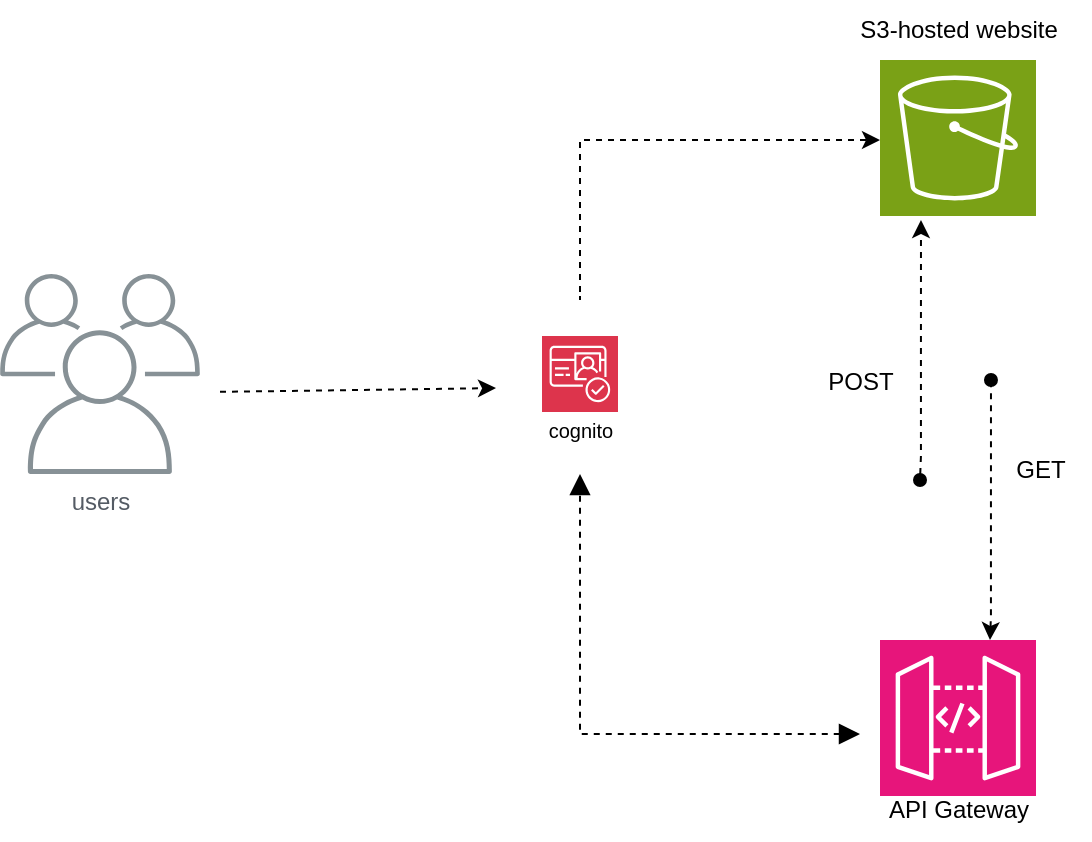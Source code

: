 <mxfile version="26.0.6">
  <diagram id="Ht1M8jgEwFfnCIfOTk4-" name="Page-1">
    <mxGraphModel dx="989" dy="1340" grid="1" gridSize="10" guides="1" tooltips="1" connect="1" arrows="1" fold="1" page="1" pageScale="1" pageWidth="1169" pageHeight="827" math="0" shadow="0">
      <root>
        <mxCell id="0" />
        <mxCell id="1" parent="0" />
        <mxCell id="FtYqA4JUKi0lPuKwGjm9-3" value="users" style="sketch=0;outlineConnect=0;gradientColor=none;fontColor=#545B64;strokeColor=none;fillColor=#879196;dashed=0;verticalLabelPosition=bottom;verticalAlign=top;align=center;html=1;fontSize=12;fontStyle=0;aspect=fixed;shape=mxgraph.aws4.illustration_users;pointerEvents=1" vertex="1" parent="1">
          <mxGeometry x="80" y="127" width="100" height="100" as="geometry" />
        </mxCell>
        <mxCell id="FtYqA4JUKi0lPuKwGjm9-4" value="" style="endArrow=classic;html=1;rounded=0;dashed=1;" edge="1" parent="1">
          <mxGeometry relative="1" as="geometry">
            <mxPoint x="370" y="138" as="sourcePoint" />
            <mxPoint x="520" y="60" as="targetPoint" />
            <Array as="points">
              <mxPoint x="370" y="140" />
              <mxPoint x="370" y="130" />
              <mxPoint x="370" y="90" />
              <mxPoint x="370" y="60" />
            </Array>
          </mxGeometry>
        </mxCell>
        <mxCell id="FtYqA4JUKi0lPuKwGjm9-8" value="" style="sketch=0;points=[[0,0,0],[0.25,0,0],[0.5,0,0],[0.75,0,0],[1,0,0],[0,1,0],[0.25,1,0],[0.5,1,0],[0.75,1,0],[1,1,0],[0,0.25,0],[0,0.5,0],[0,0.75,0],[1,0.25,0],[1,0.5,0],[1,0.75,0]];outlineConnect=0;fontColor=#232F3E;fillColor=#7AA116;strokeColor=#ffffff;dashed=0;verticalLabelPosition=bottom;verticalAlign=top;align=center;html=1;fontSize=12;fontStyle=0;aspect=fixed;shape=mxgraph.aws4.resourceIcon;resIcon=mxgraph.aws4.s3;" vertex="1" parent="1">
          <mxGeometry x="520" y="20" width="78" height="78" as="geometry" />
        </mxCell>
        <mxCell id="FtYqA4JUKi0lPuKwGjm9-10" value="" style="sketch=0;points=[[0,0,0],[0.25,0,0],[0.5,0,0],[0.75,0,0],[1,0,0],[0,1,0],[0.25,1,0],[0.5,1,0],[0.75,1,0],[1,1,0],[0,0.25,0],[0,0.5,0],[0,0.75,0],[1,0.25,0],[1,0.5,0],[1,0.75,0]];outlineConnect=0;fontColor=#232F3E;fillColor=#E7157B;strokeColor=#ffffff;dashed=0;verticalLabelPosition=bottom;verticalAlign=top;align=center;html=1;fontSize=12;fontStyle=0;aspect=fixed;shape=mxgraph.aws4.resourceIcon;resIcon=mxgraph.aws4.api_gateway;" vertex="1" parent="1">
          <mxGeometry x="520" y="310" width="78" height="78" as="geometry" />
        </mxCell>
        <mxCell id="FtYqA4JUKi0lPuKwGjm9-11" value="API Gateway" style="text;html=1;align=center;verticalAlign=middle;resizable=0;points=[];autosize=1;strokeColor=none;fillColor=none;" vertex="1" parent="1">
          <mxGeometry x="514" y="380" width="90" height="30" as="geometry" />
        </mxCell>
        <mxCell id="FtYqA4JUKi0lPuKwGjm9-13" value="S3-hosted website" style="text;html=1;align=center;verticalAlign=middle;resizable=0;points=[];autosize=1;strokeColor=none;fillColor=none;" vertex="1" parent="1">
          <mxGeometry x="499" y="-10" width="120" height="30" as="geometry" />
        </mxCell>
        <mxCell id="FtYqA4JUKi0lPuKwGjm9-14" value="" style="endArrow=classic;startArrow=oval;html=1;rounded=0;entryX=0.778;entryY=1.133;entryDx=0;entryDy=0;entryPerimeter=0;dashed=1;startFill=1;" edge="1" parent="1">
          <mxGeometry width="50" height="50" relative="1" as="geometry">
            <mxPoint x="540" y="230" as="sourcePoint" />
            <mxPoint x="540.49" y="100" as="targetPoint" />
            <Array as="points">
              <mxPoint x="540.47" y="218.01" />
              <mxPoint x="540.47" y="168.01" />
            </Array>
          </mxGeometry>
        </mxCell>
        <mxCell id="FtYqA4JUKi0lPuKwGjm9-15" value="" style="endArrow=oval;startArrow=classic;html=1;rounded=0;entryX=0.778;entryY=1.133;entryDx=0;entryDy=0;entryPerimeter=0;dashed=1;endFill=1;" edge="1" parent="1">
          <mxGeometry width="50" height="50" relative="1" as="geometry">
            <mxPoint x="575" y="310" as="sourcePoint" />
            <mxPoint x="575.49" y="180" as="targetPoint" />
            <Array as="points">
              <mxPoint x="575.47" y="298.01" />
              <mxPoint x="575.47" y="248.01" />
            </Array>
          </mxGeometry>
        </mxCell>
        <mxCell id="FtYqA4JUKi0lPuKwGjm9-16" value="GET" style="text;html=1;align=center;verticalAlign=middle;resizable=0;points=[];autosize=1;strokeColor=none;fillColor=none;" vertex="1" parent="1">
          <mxGeometry x="575" y="210" width="50" height="30" as="geometry" />
        </mxCell>
        <mxCell id="FtYqA4JUKi0lPuKwGjm9-17" value="POST" style="text;html=1;align=center;verticalAlign=middle;resizable=0;points=[];autosize=1;strokeColor=none;fillColor=none;" vertex="1" parent="1">
          <mxGeometry x="480" y="166" width="60" height="30" as="geometry" />
        </mxCell>
        <mxCell id="FtYqA4JUKi0lPuKwGjm9-19" value="" style="sketch=0;points=[[0,0,0],[0.25,0,0],[0.5,0,0],[0.75,0,0],[1,0,0],[0,1,0],[0.25,1,0],[0.5,1,0],[0.75,1,0],[1,1,0],[0,0.25,0],[0,0.5,0],[0,0.75,0],[1,0.25,0],[1,0.5,0],[1,0.75,0]];outlineConnect=0;fontColor=#232F3E;fillColor=#DD344C;strokeColor=#ffffff;dashed=0;verticalLabelPosition=bottom;verticalAlign=top;align=center;html=1;fontSize=12;fontStyle=0;aspect=fixed;shape=mxgraph.aws4.resourceIcon;resIcon=mxgraph.aws4.cognito;" vertex="1" parent="1">
          <mxGeometry x="351" y="158" width="38" height="38" as="geometry" />
        </mxCell>
        <mxCell id="FtYqA4JUKi0lPuKwGjm9-23" value="" style="endArrow=classic;html=1;rounded=0;dashed=1;" edge="1" parent="1">
          <mxGeometry relative="1" as="geometry">
            <mxPoint x="190" y="185.93" as="sourcePoint" />
            <mxPoint x="328.001" y="184.061" as="targetPoint" />
            <Array as="points" />
          </mxGeometry>
        </mxCell>
        <mxCell id="FtYqA4JUKi0lPuKwGjm9-24" value="cognito" style="text;html=1;align=center;verticalAlign=middle;resizable=0;points=[];autosize=1;strokeColor=none;fillColor=none;fontSize=10;" vertex="1" parent="1">
          <mxGeometry x="340" y="190" width="60" height="30" as="geometry" />
        </mxCell>
        <mxCell id="FtYqA4JUKi0lPuKwGjm9-25" value="" style="edgeStyle=segmentEdgeStyle;endArrow=block;html=1;curved=0;rounded=0;endSize=8;startSize=8;endFill=1;startArrow=block;startFill=1;dashed=1;" edge="1" parent="1">
          <mxGeometry width="50" height="50" relative="1" as="geometry">
            <mxPoint x="510" y="357" as="sourcePoint" />
            <mxPoint x="370.0" y="227.004" as="targetPoint" />
            <Array as="points">
              <mxPoint x="370" y="357" />
            </Array>
          </mxGeometry>
        </mxCell>
      </root>
    </mxGraphModel>
  </diagram>
</mxfile>
